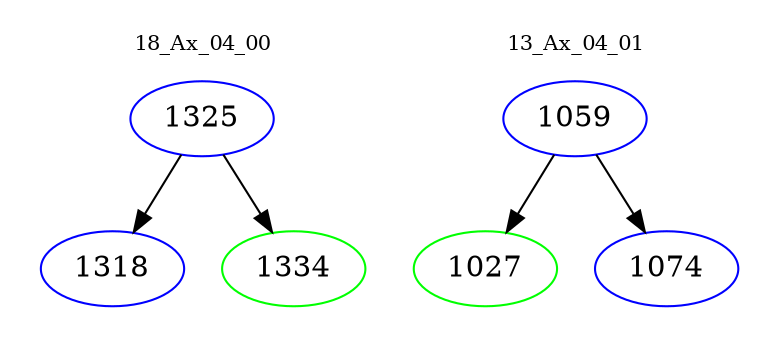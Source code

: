 digraph{
subgraph cluster_0 {
color = white
label = "18_Ax_04_00";
fontsize=10;
T0_1325 [label="1325", color="blue"]
T0_1325 -> T0_1318 [color="black"]
T0_1318 [label="1318", color="blue"]
T0_1325 -> T0_1334 [color="black"]
T0_1334 [label="1334", color="green"]
}
subgraph cluster_1 {
color = white
label = "13_Ax_04_01";
fontsize=10;
T1_1059 [label="1059", color="blue"]
T1_1059 -> T1_1027 [color="black"]
T1_1027 [label="1027", color="green"]
T1_1059 -> T1_1074 [color="black"]
T1_1074 [label="1074", color="blue"]
}
}
